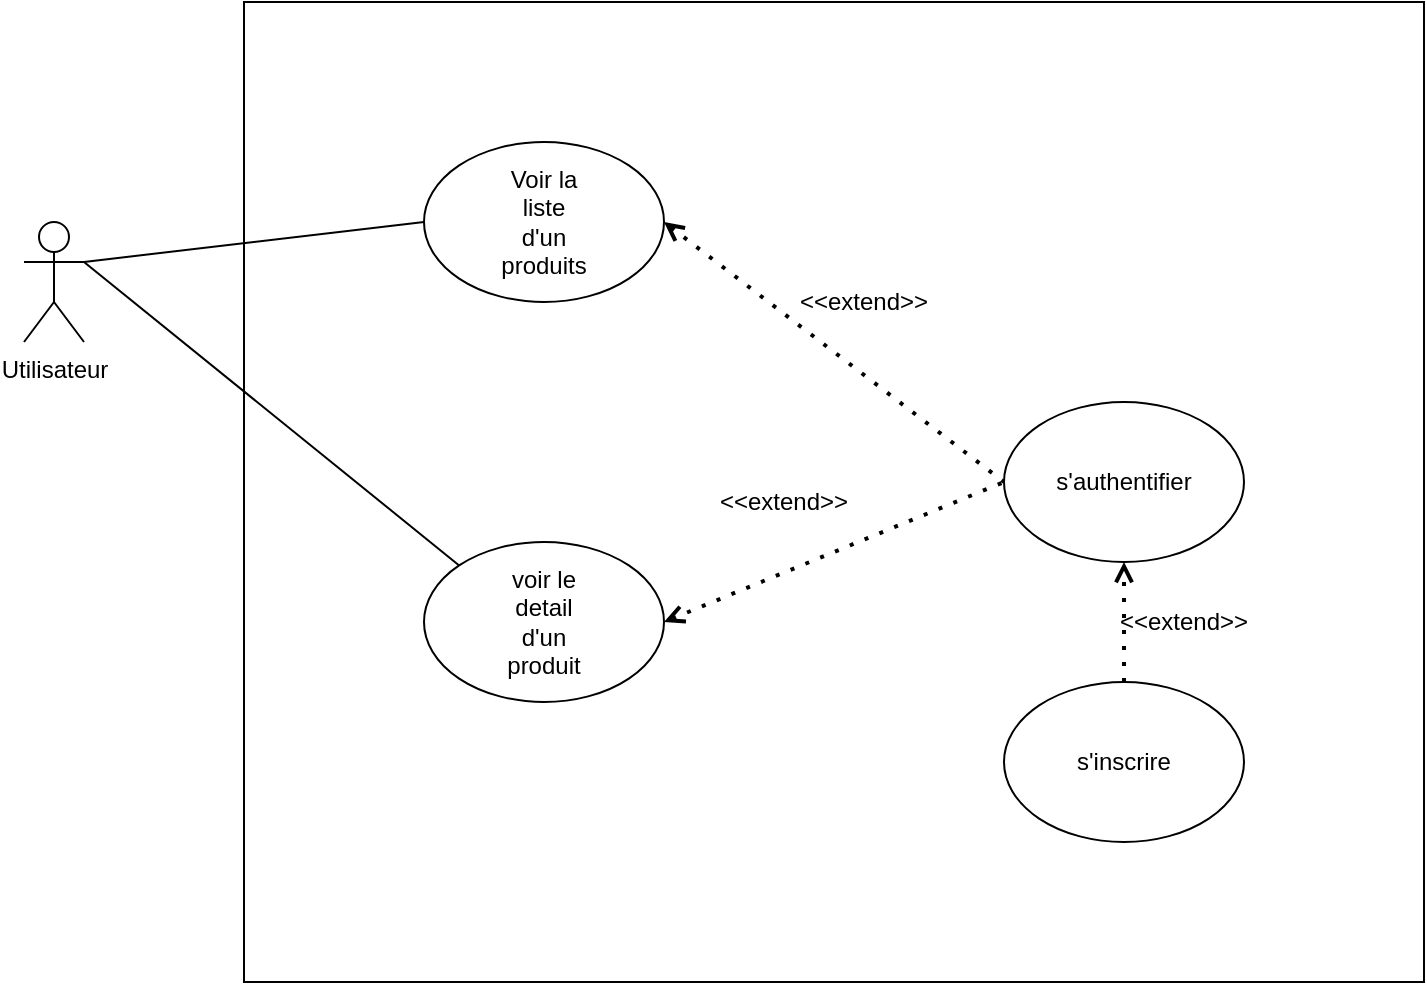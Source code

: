 <mxfile version="14.6.13" type="device"><diagram id="Y1YHzZ3po0RSqUTlyvwt" name="Page-1"><mxGraphModel dx="1422" dy="830" grid="1" gridSize="10" guides="1" tooltips="1" connect="1" arrows="1" fold="1" page="1" pageScale="1" pageWidth="827" pageHeight="1169" math="0" shadow="0"><root><mxCell id="0"/><mxCell id="1" parent="0"/><mxCell id="fZUhsQfP0iQ8e9Zni0b3-2" value="" style="rounded=0;whiteSpace=wrap;html=1;" vertex="1" parent="1"><mxGeometry x="170" y="40" width="590" height="490" as="geometry"/></mxCell><mxCell id="fZUhsQfP0iQ8e9Zni0b3-3" value="&lt;div&gt;Utilisateur&lt;/div&gt;" style="shape=umlActor;verticalLabelPosition=bottom;verticalAlign=top;html=1;outlineConnect=0;" vertex="1" parent="1"><mxGeometry x="60" y="150" width="30" height="60" as="geometry"/></mxCell><mxCell id="fZUhsQfP0iQ8e9Zni0b3-4" value="" style="ellipse;whiteSpace=wrap;html=1;" vertex="1" parent="1"><mxGeometry x="260" y="110" width="120" height="80" as="geometry"/></mxCell><mxCell id="fZUhsQfP0iQ8e9Zni0b3-5" value="" style="ellipse;whiteSpace=wrap;html=1;" vertex="1" parent="1"><mxGeometry x="550" y="240" width="120" height="80" as="geometry"/></mxCell><mxCell id="fZUhsQfP0iQ8e9Zni0b3-6" value="" style="ellipse;whiteSpace=wrap;html=1;" vertex="1" parent="1"><mxGeometry x="260" y="310" width="120" height="80" as="geometry"/></mxCell><mxCell id="fZUhsQfP0iQ8e9Zni0b3-7" value="" style="endArrow=none;html=1;exitX=1;exitY=0.333;exitDx=0;exitDy=0;exitPerimeter=0;entryX=0;entryY=0;entryDx=0;entryDy=0;" edge="1" parent="1" source="fZUhsQfP0iQ8e9Zni0b3-3" target="fZUhsQfP0iQ8e9Zni0b3-6"><mxGeometry width="50" height="50" relative="1" as="geometry"><mxPoint x="320" y="420" as="sourcePoint"/><mxPoint x="370" y="370" as="targetPoint"/></mxGeometry></mxCell><mxCell id="fZUhsQfP0iQ8e9Zni0b3-8" value="" style="endArrow=none;html=1;exitX=1;exitY=0.333;exitDx=0;exitDy=0;exitPerimeter=0;entryX=0;entryY=0.5;entryDx=0;entryDy=0;" edge="1" parent="1" source="fZUhsQfP0iQ8e9Zni0b3-3" target="fZUhsQfP0iQ8e9Zni0b3-4"><mxGeometry width="50" height="50" relative="1" as="geometry"><mxPoint x="320" y="420" as="sourcePoint"/><mxPoint x="370" y="370" as="targetPoint"/></mxGeometry></mxCell><mxCell id="fZUhsQfP0iQ8e9Zni0b3-9" value="" style="ellipse;whiteSpace=wrap;html=1;" vertex="1" parent="1"><mxGeometry x="550" y="380" width="120" height="80" as="geometry"/></mxCell><mxCell id="fZUhsQfP0iQ8e9Zni0b3-10" value="" style="endArrow=open;dashed=1;html=1;dashPattern=1 3;strokeWidth=2;endFill=0;entryX=0.5;entryY=1;entryDx=0;entryDy=0;exitX=0.5;exitY=0;exitDx=0;exitDy=0;" edge="1" parent="1" source="fZUhsQfP0iQ8e9Zni0b3-9" target="fZUhsQfP0iQ8e9Zni0b3-5"><mxGeometry width="50" height="50" relative="1" as="geometry"><mxPoint x="320" y="420" as="sourcePoint"/><mxPoint x="370" y="370" as="targetPoint"/></mxGeometry></mxCell><mxCell id="fZUhsQfP0iQ8e9Zni0b3-12" value="" style="endArrow=none;dashed=1;html=1;dashPattern=1 3;strokeWidth=2;entryX=0;entryY=0.5;entryDx=0;entryDy=0;exitX=1;exitY=0.5;exitDx=0;exitDy=0;startArrow=open;startFill=0;" edge="1" parent="1" source="fZUhsQfP0iQ8e9Zni0b3-6" target="fZUhsQfP0iQ8e9Zni0b3-5"><mxGeometry width="50" height="50" relative="1" as="geometry"><mxPoint x="320" y="420" as="sourcePoint"/><mxPoint x="370" y="370" as="targetPoint"/></mxGeometry></mxCell><mxCell id="fZUhsQfP0iQ8e9Zni0b3-13" value="" style="endArrow=none;dashed=1;html=1;dashPattern=1 3;strokeWidth=2;entryX=0;entryY=0.5;entryDx=0;entryDy=0;exitX=1;exitY=0.5;exitDx=0;exitDy=0;endFill=0;startArrow=open;startFill=0;" edge="1" parent="1" source="fZUhsQfP0iQ8e9Zni0b3-4" target="fZUhsQfP0iQ8e9Zni0b3-5"><mxGeometry width="50" height="50" relative="1" as="geometry"><mxPoint x="320" y="420" as="sourcePoint"/><mxPoint x="370" y="370" as="targetPoint"/></mxGeometry></mxCell><mxCell id="fZUhsQfP0iQ8e9Zni0b3-14" value="Voir la liste d'un produits" style="text;html=1;strokeColor=none;fillColor=none;align=center;verticalAlign=middle;whiteSpace=wrap;rounded=0;" vertex="1" parent="1"><mxGeometry x="300" y="140" width="40" height="20" as="geometry"/></mxCell><mxCell id="fZUhsQfP0iQ8e9Zni0b3-15" value="voir le detail d'un produit" style="text;html=1;strokeColor=none;fillColor=none;align=center;verticalAlign=middle;whiteSpace=wrap;rounded=0;" vertex="1" parent="1"><mxGeometry x="300" y="340" width="40" height="20" as="geometry"/></mxCell><mxCell id="fZUhsQfP0iQ8e9Zni0b3-17" value="s'authentifier" style="text;html=1;strokeColor=none;fillColor=none;align=center;verticalAlign=middle;whiteSpace=wrap;rounded=0;" vertex="1" parent="1"><mxGeometry x="590" y="270" width="40" height="20" as="geometry"/></mxCell><mxCell id="fZUhsQfP0iQ8e9Zni0b3-19" value="s'inscrire" style="text;html=1;strokeColor=none;fillColor=none;align=center;verticalAlign=middle;whiteSpace=wrap;rounded=0;" vertex="1" parent="1"><mxGeometry x="590" y="410" width="40" height="20" as="geometry"/></mxCell><mxCell id="fZUhsQfP0iQ8e9Zni0b3-24" value="&amp;lt;&amp;lt;extend&amp;gt;&amp;gt;" style="text;html=1;strokeColor=none;fillColor=none;align=center;verticalAlign=middle;whiteSpace=wrap;rounded=0;" vertex="1" parent="1"><mxGeometry x="620" y="340" width="40" height="20" as="geometry"/></mxCell><mxCell id="fZUhsQfP0iQ8e9Zni0b3-26" value="&amp;lt;&amp;lt;extend&amp;gt;&amp;gt;" style="text;html=1;strokeColor=none;fillColor=none;align=center;verticalAlign=middle;whiteSpace=wrap;rounded=0;" vertex="1" parent="1"><mxGeometry x="460" y="180" width="40" height="20" as="geometry"/></mxCell><mxCell id="fZUhsQfP0iQ8e9Zni0b3-28" value="&amp;lt;&amp;lt;extend&amp;gt;&amp;gt;" style="text;html=1;strokeColor=none;fillColor=none;align=center;verticalAlign=middle;whiteSpace=wrap;rounded=0;" vertex="1" parent="1"><mxGeometry x="420" y="280" width="40" height="20" as="geometry"/></mxCell></root></mxGraphModel></diagram></mxfile>